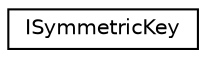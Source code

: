 digraph "Graphical Class Hierarchy"
{
 // LATEX_PDF_SIZE
  edge [fontname="Helvetica",fontsize="10",labelfontname="Helvetica",labelfontsize="10"];
  node [fontname="Helvetica",fontsize="10",shape=record];
  rankdir="LR";
  Node0 [label="ISymmetricKey",height=0.2,width=0.4,color="black", fillcolor="white", style="filled",URL="$class_i_symmetric_key.html",tooltip="The symmetric key virtual interface class."];
}
